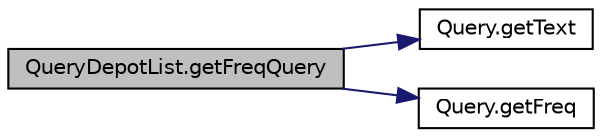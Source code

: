 digraph G
{
  edge [fontname="Helvetica",fontsize="10",labelfontname="Helvetica",labelfontsize="10"];
  node [fontname="Helvetica",fontsize="10",shape=record];
  rankdir="LR";
  Node1 [label="QueryDepotList.getFreqQuery",height=0.2,width=0.4,color="black", fillcolor="grey75", style="filled" fontcolor="black"];
  Node1 -> Node2 [color="midnightblue",fontsize="10",style="solid",fontname="Helvetica"];
  Node2 [label="Query.getText",height=0.2,width=0.4,color="black", fillcolor="white", style="filled",URL="$d3/ddf/classQuery.html#ae939aca03bbd3ce9814e85f59d9350c9"];
  Node1 -> Node3 [color="midnightblue",fontsize="10",style="solid",fontname="Helvetica"];
  Node3 [label="Query.getFreq",height=0.2,width=0.4,color="black", fillcolor="white", style="filled",URL="$d3/ddf/classQuery.html#ab0e010a6f3853a61ca2184eeeb958a9f"];
}
